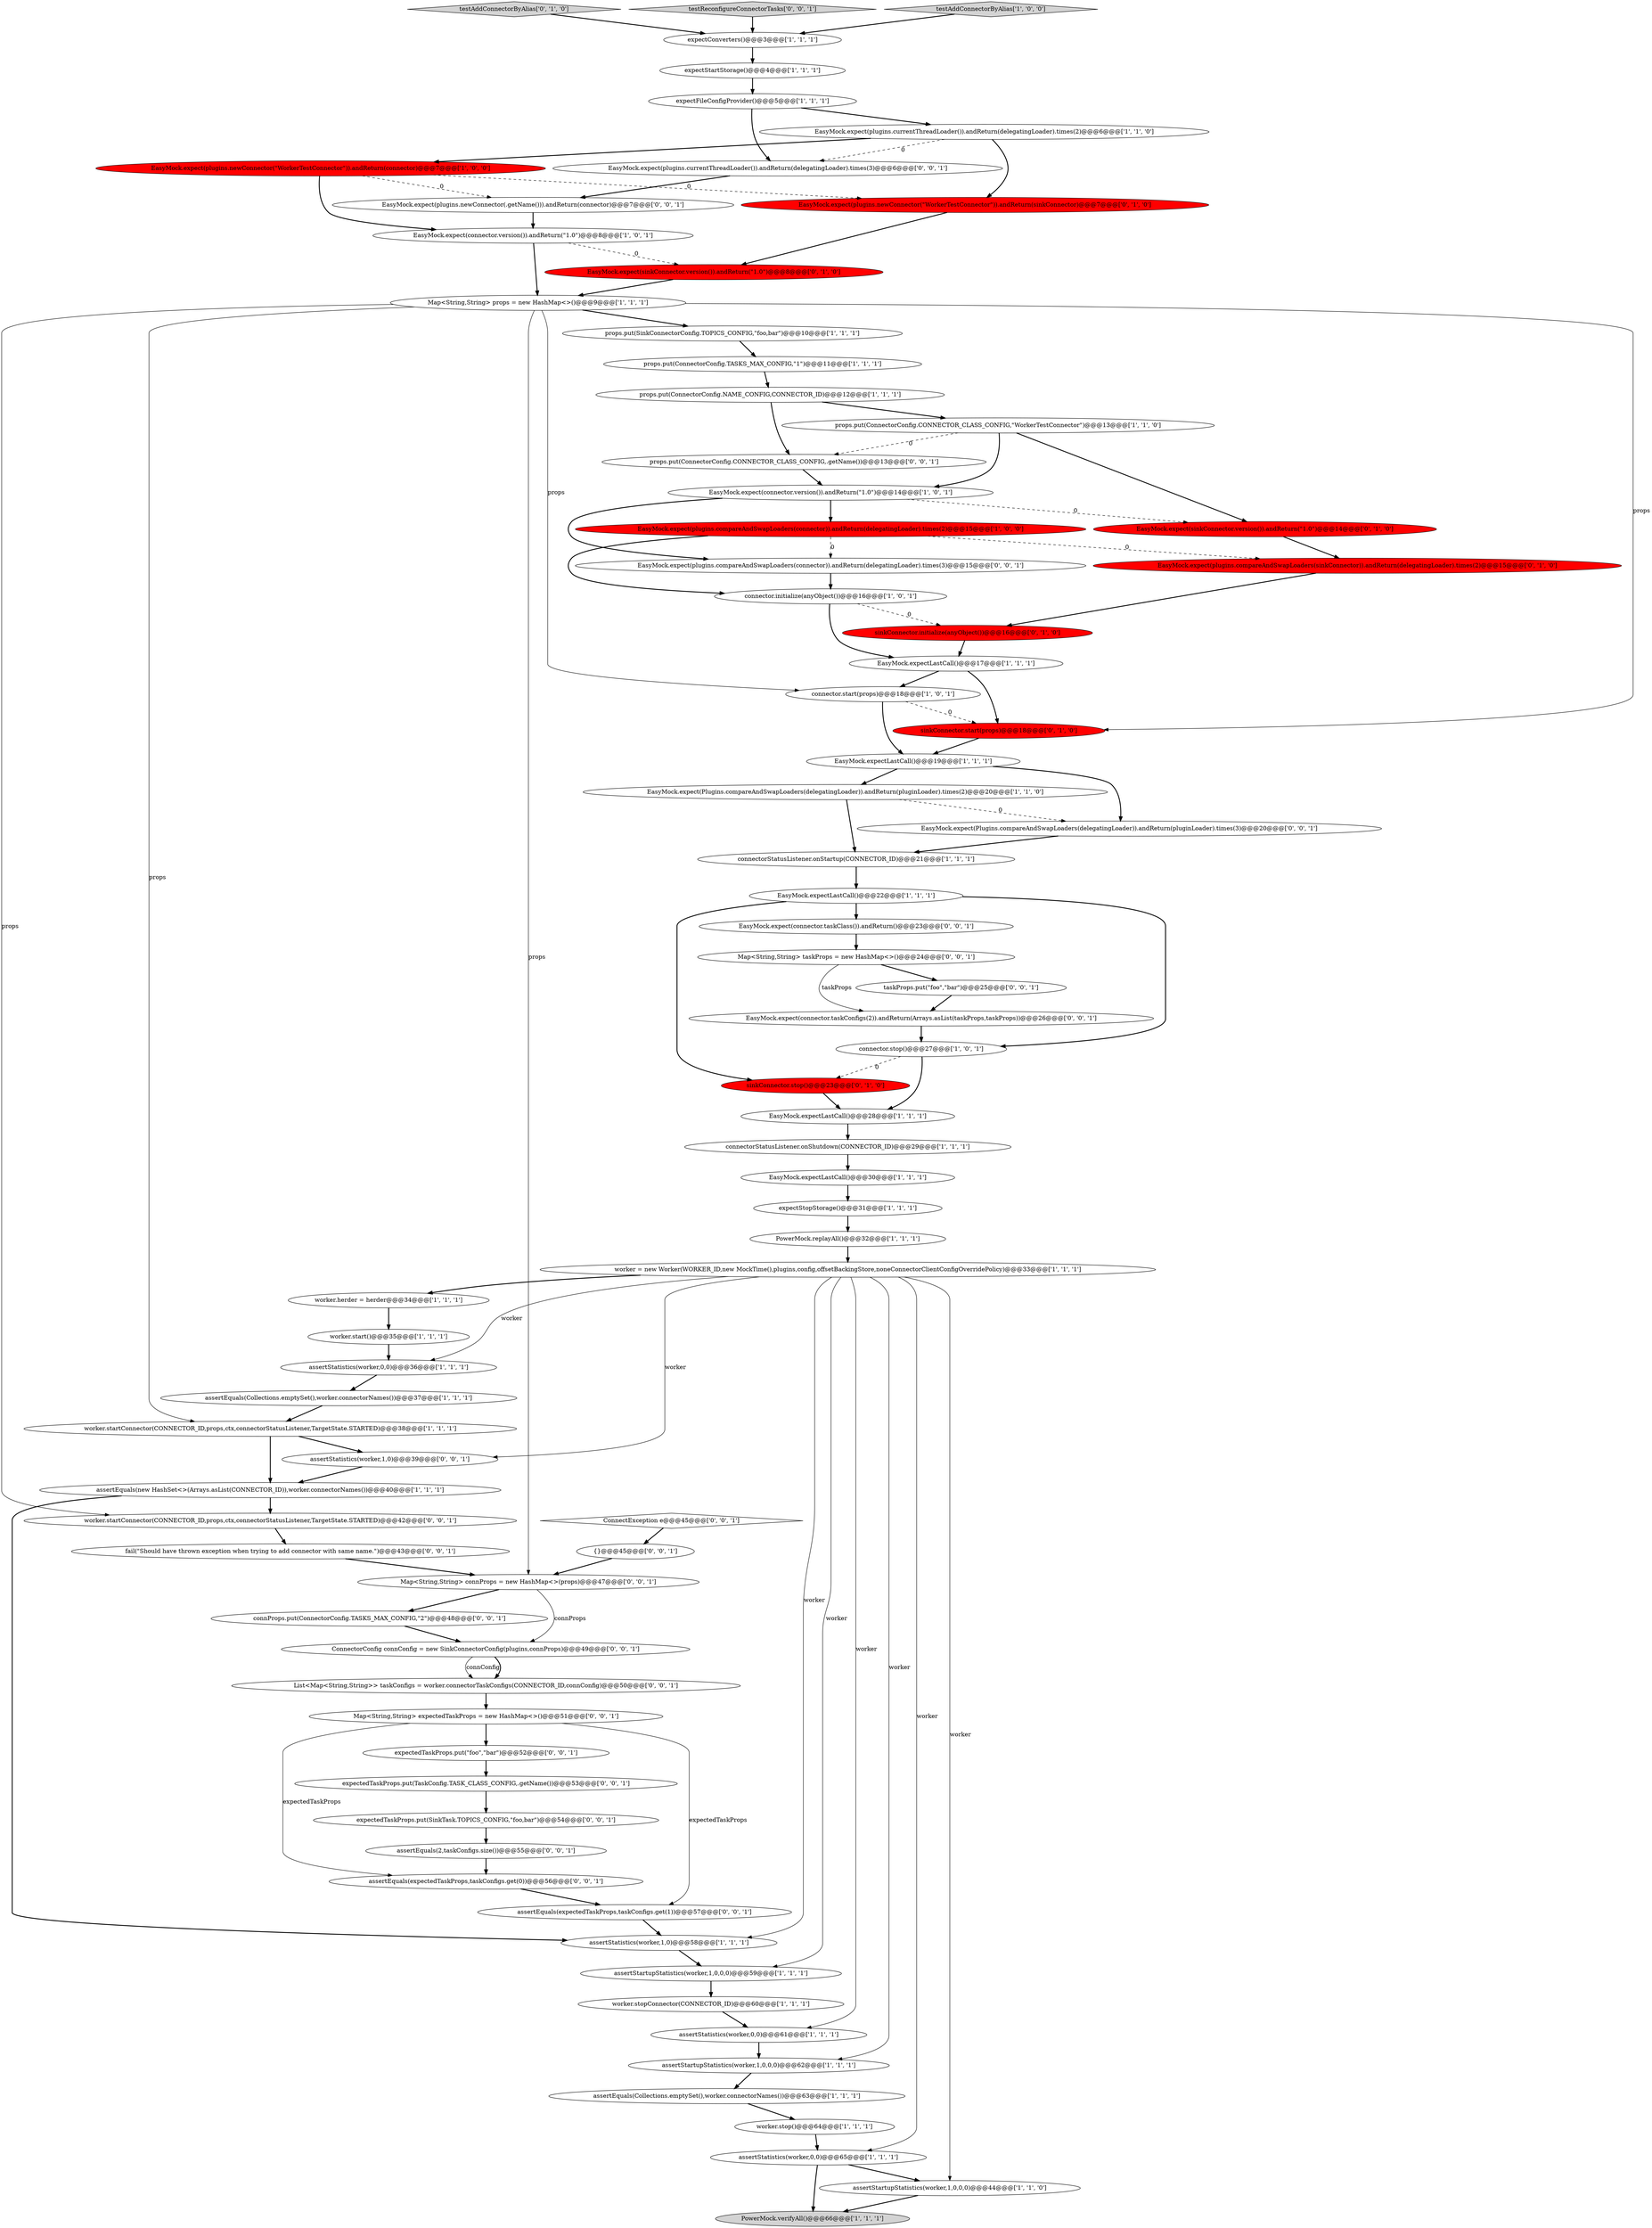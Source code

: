 digraph {
18 [style = filled, label = "expectFileConfigProvider()@@@5@@@['1', '1', '1']", fillcolor = white, shape = ellipse image = "AAA0AAABBB1BBB"];
7 [style = filled, label = "worker.startConnector(CONNECTOR_ID,props,ctx,connectorStatusListener,TargetState.STARTED)@@@38@@@['1', '1', '1']", fillcolor = white, shape = ellipse image = "AAA0AAABBB1BBB"];
22 [style = filled, label = "props.put(SinkConnectorConfig.TOPICS_CONFIG,\"foo,bar\")@@@10@@@['1', '1', '1']", fillcolor = white, shape = ellipse image = "AAA0AAABBB1BBB"];
29 [style = filled, label = "assertStartupStatistics(worker,1,0,0,0)@@@44@@@['1', '1', '0']", fillcolor = white, shape = ellipse image = "AAA0AAABBB1BBB"];
40 [style = filled, label = "connector.stop()@@@27@@@['1', '0', '1']", fillcolor = white, shape = ellipse image = "AAA0AAABBB1BBB"];
9 [style = filled, label = "props.put(ConnectorConfig.TASKS_MAX_CONFIG,\"1\")@@@11@@@['1', '1', '1']", fillcolor = white, shape = ellipse image = "AAA0AAABBB1BBB"];
53 [style = filled, label = "props.put(ConnectorConfig.CONNECTOR_CLASS_CONFIG,.getName())@@@13@@@['0', '0', '1']", fillcolor = white, shape = ellipse image = "AAA0AAABBB3BBB"];
43 [style = filled, label = "EasyMock.expect(Plugins.compareAndSwapLoaders(delegatingLoader)).andReturn(pluginLoader).times(2)@@@20@@@['1', '1', '0']", fillcolor = white, shape = ellipse image = "AAA0AAABBB1BBB"];
50 [style = filled, label = "testAddConnectorByAlias['0', '1', '0']", fillcolor = lightgray, shape = diamond image = "AAA0AAABBB2BBB"];
38 [style = filled, label = "connector.start(props)@@@18@@@['1', '0', '1']", fillcolor = white, shape = ellipse image = "AAA0AAABBB1BBB"];
44 [style = filled, label = "EasyMock.expect(plugins.newConnector(\"WorkerTestConnector\")).andReturn(sinkConnector)@@@7@@@['0', '1', '0']", fillcolor = red, shape = ellipse image = "AAA1AAABBB2BBB"];
14 [style = filled, label = "expectStartStorage()@@@4@@@['1', '1', '1']", fillcolor = white, shape = ellipse image = "AAA0AAABBB1BBB"];
45 [style = filled, label = "sinkConnector.initialize(anyObject())@@@16@@@['0', '1', '0']", fillcolor = red, shape = ellipse image = "AAA1AAABBB2BBB"];
64 [style = filled, label = "expectedTaskProps.put(\"foo\",\"bar\")@@@52@@@['0', '0', '1']", fillcolor = white, shape = ellipse image = "AAA0AAABBB3BBB"];
75 [style = filled, label = "testReconfigureConnectorTasks['0', '0', '1']", fillcolor = lightgray, shape = diamond image = "AAA0AAABBB3BBB"];
20 [style = filled, label = "testAddConnectorByAlias['1', '0', '0']", fillcolor = lightgray, shape = diamond image = "AAA0AAABBB1BBB"];
49 [style = filled, label = "EasyMock.expect(plugins.compareAndSwapLoaders(sinkConnector)).andReturn(delegatingLoader).times(2)@@@15@@@['0', '1', '0']", fillcolor = red, shape = ellipse image = "AAA1AAABBB2BBB"];
55 [style = filled, label = "expectedTaskProps.put(TaskConfig.TASK_CLASS_CONFIG,.getName())@@@53@@@['0', '0', '1']", fillcolor = white, shape = ellipse image = "AAA0AAABBB3BBB"];
73 [style = filled, label = "EasyMock.expect(connector.taskConfigs(2)).andReturn(Arrays.asList(taskProps,taskProps))@@@26@@@['0', '0', '1']", fillcolor = white, shape = ellipse image = "AAA0AAABBB3BBB"];
16 [style = filled, label = "assertStatistics(worker,0,0)@@@36@@@['1', '1', '1']", fillcolor = white, shape = ellipse image = "AAA0AAABBB1BBB"];
19 [style = filled, label = "assertEquals(Collections.emptySet(),worker.connectorNames())@@@63@@@['1', '1', '1']", fillcolor = white, shape = ellipse image = "AAA0AAABBB1BBB"];
60 [style = filled, label = "{}@@@45@@@['0', '0', '1']", fillcolor = white, shape = ellipse image = "AAA0AAABBB3BBB"];
67 [style = filled, label = "assertEquals(2,taskConfigs.size())@@@55@@@['0', '0', '1']", fillcolor = white, shape = ellipse image = "AAA0AAABBB3BBB"];
37 [style = filled, label = "EasyMock.expectLastCall()@@@17@@@['1', '1', '1']", fillcolor = white, shape = ellipse image = "AAA0AAABBB1BBB"];
31 [style = filled, label = "worker.stopConnector(CONNECTOR_ID)@@@60@@@['1', '1', '1']", fillcolor = white, shape = ellipse image = "AAA0AAABBB1BBB"];
72 [style = filled, label = "EasyMock.expect(Plugins.compareAndSwapLoaders(delegatingLoader)).andReturn(pluginLoader).times(3)@@@20@@@['0', '0', '1']", fillcolor = white, shape = ellipse image = "AAA0AAABBB3BBB"];
76 [style = filled, label = "Map<String,String> expectedTaskProps = new HashMap<>()@@@51@@@['0', '0', '1']", fillcolor = white, shape = ellipse image = "AAA0AAABBB3BBB"];
24 [style = filled, label = "EasyMock.expect(plugins.newConnector(\"WorkerTestConnector\")).andReturn(connector)@@@7@@@['1', '0', '0']", fillcolor = red, shape = ellipse image = "AAA1AAABBB1BBB"];
23 [style = filled, label = "assertEquals(Collections.emptySet(),worker.connectorNames())@@@37@@@['1', '1', '1']", fillcolor = white, shape = ellipse image = "AAA0AAABBB1BBB"];
56 [style = filled, label = "ConnectException e@@@45@@@['0', '0', '1']", fillcolor = white, shape = diamond image = "AAA0AAABBB3BBB"];
57 [style = filled, label = "Map<String,String> connProps = new HashMap<>(props)@@@47@@@['0', '0', '1']", fillcolor = white, shape = ellipse image = "AAA0AAABBB3BBB"];
6 [style = filled, label = "worker = new Worker(WORKER_ID,new MockTime(),plugins,config,offsetBackingStore,noneConnectorClientConfigOverridePolicy)@@@33@@@['1', '1', '1']", fillcolor = white, shape = ellipse image = "AAA0AAABBB1BBB"];
21 [style = filled, label = "PowerMock.replayAll()@@@32@@@['1', '1', '1']", fillcolor = white, shape = ellipse image = "AAA0AAABBB1BBB"];
34 [style = filled, label = "assertStartupStatistics(worker,1,0,0,0)@@@62@@@['1', '1', '1']", fillcolor = white, shape = ellipse image = "AAA0AAABBB1BBB"];
66 [style = filled, label = "worker.startConnector(CONNECTOR_ID,props,ctx,connectorStatusListener,TargetState.STARTED)@@@42@@@['0', '0', '1']", fillcolor = white, shape = ellipse image = "AAA0AAABBB3BBB"];
11 [style = filled, label = "expectConverters()@@@3@@@['1', '1', '1']", fillcolor = white, shape = ellipse image = "AAA0AAABBB1BBB"];
13 [style = filled, label = "assertStatistics(worker,1,0)@@@58@@@['1', '1', '1']", fillcolor = white, shape = ellipse image = "AAA0AAABBB1BBB"];
51 [style = filled, label = "sinkConnector.start(props)@@@18@@@['0', '1', '0']", fillcolor = red, shape = ellipse image = "AAA1AAABBB2BBB"];
61 [style = filled, label = "connProps.put(ConnectorConfig.TASKS_MAX_CONFIG,\"2\")@@@48@@@['0', '0', '1']", fillcolor = white, shape = ellipse image = "AAA0AAABBB3BBB"];
30 [style = filled, label = "connector.initialize(anyObject())@@@16@@@['1', '0', '1']", fillcolor = white, shape = ellipse image = "AAA0AAABBB1BBB"];
74 [style = filled, label = "taskProps.put(\"foo\",\"bar\")@@@25@@@['0', '0', '1']", fillcolor = white, shape = ellipse image = "AAA0AAABBB3BBB"];
41 [style = filled, label = "assertStartupStatistics(worker,1,0,0,0)@@@59@@@['1', '1', '1']", fillcolor = white, shape = ellipse image = "AAA0AAABBB1BBB"];
17 [style = filled, label = "EasyMock.expect(connector.version()).andReturn(\"1.0\")@@@8@@@['1', '0', '1']", fillcolor = white, shape = ellipse image = "AAA0AAABBB1BBB"];
46 [style = filled, label = "EasyMock.expect(sinkConnector.version()).andReturn(\"1.0\")@@@8@@@['0', '1', '0']", fillcolor = red, shape = ellipse image = "AAA1AAABBB2BBB"];
48 [style = filled, label = "sinkConnector.stop()@@@23@@@['0', '1', '0']", fillcolor = red, shape = ellipse image = "AAA1AAABBB2BBB"];
52 [style = filled, label = "EasyMock.expect(plugins.newConnector(.getName())).andReturn(connector)@@@7@@@['0', '0', '1']", fillcolor = white, shape = ellipse image = "AAA0AAABBB3BBB"];
10 [style = filled, label = "connectorStatusListener.onShutdown(CONNECTOR_ID)@@@29@@@['1', '1', '1']", fillcolor = white, shape = ellipse image = "AAA0AAABBB1BBB"];
39 [style = filled, label = "connectorStatusListener.onStartup(CONNECTOR_ID)@@@21@@@['1', '1', '1']", fillcolor = white, shape = ellipse image = "AAA0AAABBB1BBB"];
77 [style = filled, label = "expectedTaskProps.put(SinkTask.TOPICS_CONFIG,\"foo,bar\")@@@54@@@['0', '0', '1']", fillcolor = white, shape = ellipse image = "AAA0AAABBB3BBB"];
65 [style = filled, label = "EasyMock.expect(plugins.currentThreadLoader()).andReturn(delegatingLoader).times(3)@@@6@@@['0', '0', '1']", fillcolor = white, shape = ellipse image = "AAA0AAABBB3BBB"];
63 [style = filled, label = "EasyMock.expect(connector.taskClass()).andReturn()@@@23@@@['0', '0', '1']", fillcolor = white, shape = ellipse image = "AAA0AAABBB3BBB"];
25 [style = filled, label = "EasyMock.expectLastCall()@@@19@@@['1', '1', '1']", fillcolor = white, shape = ellipse image = "AAA0AAABBB1BBB"];
62 [style = filled, label = "assertEquals(expectedTaskProps,taskConfigs.get(1))@@@57@@@['0', '0', '1']", fillcolor = white, shape = ellipse image = "AAA0AAABBB3BBB"];
0 [style = filled, label = "worker.herder = herder@@@34@@@['1', '1', '1']", fillcolor = white, shape = ellipse image = "AAA0AAABBB1BBB"];
33 [style = filled, label = "EasyMock.expect(connector.version()).andReturn(\"1.0\")@@@14@@@['1', '0', '1']", fillcolor = white, shape = ellipse image = "AAA0AAABBB1BBB"];
68 [style = filled, label = "assertEquals(expectedTaskProps,taskConfigs.get(0))@@@56@@@['0', '0', '1']", fillcolor = white, shape = ellipse image = "AAA0AAABBB3BBB"];
5 [style = filled, label = "EasyMock.expectLastCall()@@@28@@@['1', '1', '1']", fillcolor = white, shape = ellipse image = "AAA0AAABBB1BBB"];
32 [style = filled, label = "assertEquals(new HashSet<>(Arrays.asList(CONNECTOR_ID)),worker.connectorNames())@@@40@@@['1', '1', '1']", fillcolor = white, shape = ellipse image = "AAA0AAABBB1BBB"];
1 [style = filled, label = "assertStatistics(worker,0,0)@@@61@@@['1', '1', '1']", fillcolor = white, shape = ellipse image = "AAA0AAABBB1BBB"];
47 [style = filled, label = "EasyMock.expect(sinkConnector.version()).andReturn(\"1.0\")@@@14@@@['0', '1', '0']", fillcolor = red, shape = ellipse image = "AAA1AAABBB2BBB"];
12 [style = filled, label = "EasyMock.expect(plugins.compareAndSwapLoaders(connector)).andReturn(delegatingLoader).times(2)@@@15@@@['1', '0', '0']", fillcolor = red, shape = ellipse image = "AAA1AAABBB1BBB"];
59 [style = filled, label = "ConnectorConfig connConfig = new SinkConnectorConfig(plugins,connProps)@@@49@@@['0', '0', '1']", fillcolor = white, shape = ellipse image = "AAA0AAABBB3BBB"];
42 [style = filled, label = "EasyMock.expect(plugins.currentThreadLoader()).andReturn(delegatingLoader).times(2)@@@6@@@['1', '1', '0']", fillcolor = white, shape = ellipse image = "AAA0AAABBB1BBB"];
36 [style = filled, label = "worker.stop()@@@64@@@['1', '1', '1']", fillcolor = white, shape = ellipse image = "AAA0AAABBB1BBB"];
69 [style = filled, label = "EasyMock.expect(plugins.compareAndSwapLoaders(connector)).andReturn(delegatingLoader).times(3)@@@15@@@['0', '0', '1']", fillcolor = white, shape = ellipse image = "AAA0AAABBB3BBB"];
71 [style = filled, label = "assertStatistics(worker,1,0)@@@39@@@['0', '0', '1']", fillcolor = white, shape = ellipse image = "AAA0AAABBB3BBB"];
3 [style = filled, label = "assertStatistics(worker,0,0)@@@65@@@['1', '1', '1']", fillcolor = white, shape = ellipse image = "AAA0AAABBB1BBB"];
2 [style = filled, label = "props.put(ConnectorConfig.CONNECTOR_CLASS_CONFIG,\"WorkerTestConnector\")@@@13@@@['1', '1', '0']", fillcolor = white, shape = ellipse image = "AAA0AAABBB1BBB"];
8 [style = filled, label = "worker.start()@@@35@@@['1', '1', '1']", fillcolor = white, shape = ellipse image = "AAA0AAABBB1BBB"];
70 [style = filled, label = "Map<String,String> taskProps = new HashMap<>()@@@24@@@['0', '0', '1']", fillcolor = white, shape = ellipse image = "AAA0AAABBB3BBB"];
15 [style = filled, label = "EasyMock.expectLastCall()@@@30@@@['1', '1', '1']", fillcolor = white, shape = ellipse image = "AAA0AAABBB1BBB"];
27 [style = filled, label = "EasyMock.expectLastCall()@@@22@@@['1', '1', '1']", fillcolor = white, shape = ellipse image = "AAA0AAABBB1BBB"];
4 [style = filled, label = "Map<String,String> props = new HashMap<>()@@@9@@@['1', '1', '1']", fillcolor = white, shape = ellipse image = "AAA0AAABBB1BBB"];
35 [style = filled, label = "PowerMock.verifyAll()@@@66@@@['1', '1', '1']", fillcolor = lightgray, shape = ellipse image = "AAA0AAABBB1BBB"];
28 [style = filled, label = "expectStopStorage()@@@31@@@['1', '1', '1']", fillcolor = white, shape = ellipse image = "AAA0AAABBB1BBB"];
54 [style = filled, label = "fail(\"Should have thrown exception when trying to add connector with same name.\")@@@43@@@['0', '0', '1']", fillcolor = white, shape = ellipse image = "AAA0AAABBB3BBB"];
58 [style = filled, label = "List<Map<String,String>> taskConfigs = worker.connectorTaskConfigs(CONNECTOR_ID,connConfig)@@@50@@@['0', '0', '1']", fillcolor = white, shape = ellipse image = "AAA0AAABBB3BBB"];
26 [style = filled, label = "props.put(ConnectorConfig.NAME_CONFIG,CONNECTOR_ID)@@@12@@@['1', '1', '1']", fillcolor = white, shape = ellipse image = "AAA0AAABBB1BBB"];
8->16 [style = bold, label=""];
7->32 [style = bold, label=""];
62->13 [style = bold, label=""];
76->64 [style = bold, label=""];
11->14 [style = bold, label=""];
54->57 [style = bold, label=""];
59->58 [style = solid, label="connConfig"];
4->51 [style = solid, label="props"];
25->43 [style = bold, label=""];
19->36 [style = bold, label=""];
31->1 [style = bold, label=""];
59->58 [style = bold, label=""];
61->59 [style = bold, label=""];
33->47 [style = dashed, label="0"];
69->30 [style = bold, label=""];
47->49 [style = bold, label=""];
9->26 [style = bold, label=""];
3->35 [style = bold, label=""];
6->3 [style = solid, label="worker"];
44->46 [style = bold, label=""];
28->21 [style = bold, label=""];
42->44 [style = bold, label=""];
37->38 [style = bold, label=""];
17->46 [style = dashed, label="0"];
24->52 [style = dashed, label="0"];
24->17 [style = bold, label=""];
0->8 [style = bold, label=""];
67->68 [style = bold, label=""];
73->40 [style = bold, label=""];
70->74 [style = bold, label=""];
4->7 [style = solid, label="props"];
6->16 [style = solid, label="worker"];
25->72 [style = bold, label=""];
4->38 [style = solid, label="props"];
5->10 [style = bold, label=""];
42->65 [style = dashed, label="0"];
57->61 [style = bold, label=""];
34->19 [style = bold, label=""];
22->9 [style = bold, label=""];
72->39 [style = bold, label=""];
66->54 [style = bold, label=""];
6->71 [style = solid, label="worker"];
30->45 [style = dashed, label="0"];
60->57 [style = bold, label=""];
76->62 [style = solid, label="expectedTaskProps"];
40->5 [style = bold, label=""];
46->4 [style = bold, label=""];
58->76 [style = bold, label=""];
6->29 [style = solid, label="worker"];
38->51 [style = dashed, label="0"];
71->32 [style = bold, label=""];
6->13 [style = solid, label="worker"];
2->33 [style = bold, label=""];
38->25 [style = bold, label=""];
53->33 [style = bold, label=""];
51->25 [style = bold, label=""];
14->18 [style = bold, label=""];
23->7 [style = bold, label=""];
48->5 [style = bold, label=""];
29->35 [style = bold, label=""];
18->65 [style = bold, label=""];
6->41 [style = solid, label="worker"];
7->71 [style = bold, label=""];
4->22 [style = bold, label=""];
3->29 [style = bold, label=""];
6->1 [style = solid, label="worker"];
43->72 [style = dashed, label="0"];
49->45 [style = bold, label=""];
32->66 [style = bold, label=""];
26->53 [style = bold, label=""];
56->60 [style = bold, label=""];
64->55 [style = bold, label=""];
12->69 [style = dashed, label="0"];
63->70 [style = bold, label=""];
24->44 [style = dashed, label="0"];
16->23 [style = bold, label=""];
55->77 [style = bold, label=""];
33->12 [style = bold, label=""];
42->24 [style = bold, label=""];
76->68 [style = solid, label="expectedTaskProps"];
40->48 [style = dashed, label="0"];
13->41 [style = bold, label=""];
75->11 [style = bold, label=""];
1->34 [style = bold, label=""];
65->52 [style = bold, label=""];
15->28 [style = bold, label=""];
33->69 [style = bold, label=""];
41->31 [style = bold, label=""];
77->67 [style = bold, label=""];
43->39 [style = bold, label=""];
2->47 [style = bold, label=""];
17->4 [style = bold, label=""];
20->11 [style = bold, label=""];
10->15 [style = bold, label=""];
21->6 [style = bold, label=""];
37->51 [style = bold, label=""];
68->62 [style = bold, label=""];
6->34 [style = solid, label="worker"];
74->73 [style = bold, label=""];
12->30 [style = bold, label=""];
6->0 [style = bold, label=""];
27->63 [style = bold, label=""];
30->37 [style = bold, label=""];
39->27 [style = bold, label=""];
4->66 [style = solid, label="props"];
52->17 [style = bold, label=""];
70->73 [style = solid, label="taskProps"];
2->53 [style = dashed, label="0"];
26->2 [style = bold, label=""];
4->57 [style = solid, label="props"];
50->11 [style = bold, label=""];
27->48 [style = bold, label=""];
27->40 [style = bold, label=""];
45->37 [style = bold, label=""];
32->13 [style = bold, label=""];
57->59 [style = solid, label="connProps"];
12->49 [style = dashed, label="0"];
18->42 [style = bold, label=""];
36->3 [style = bold, label=""];
}
